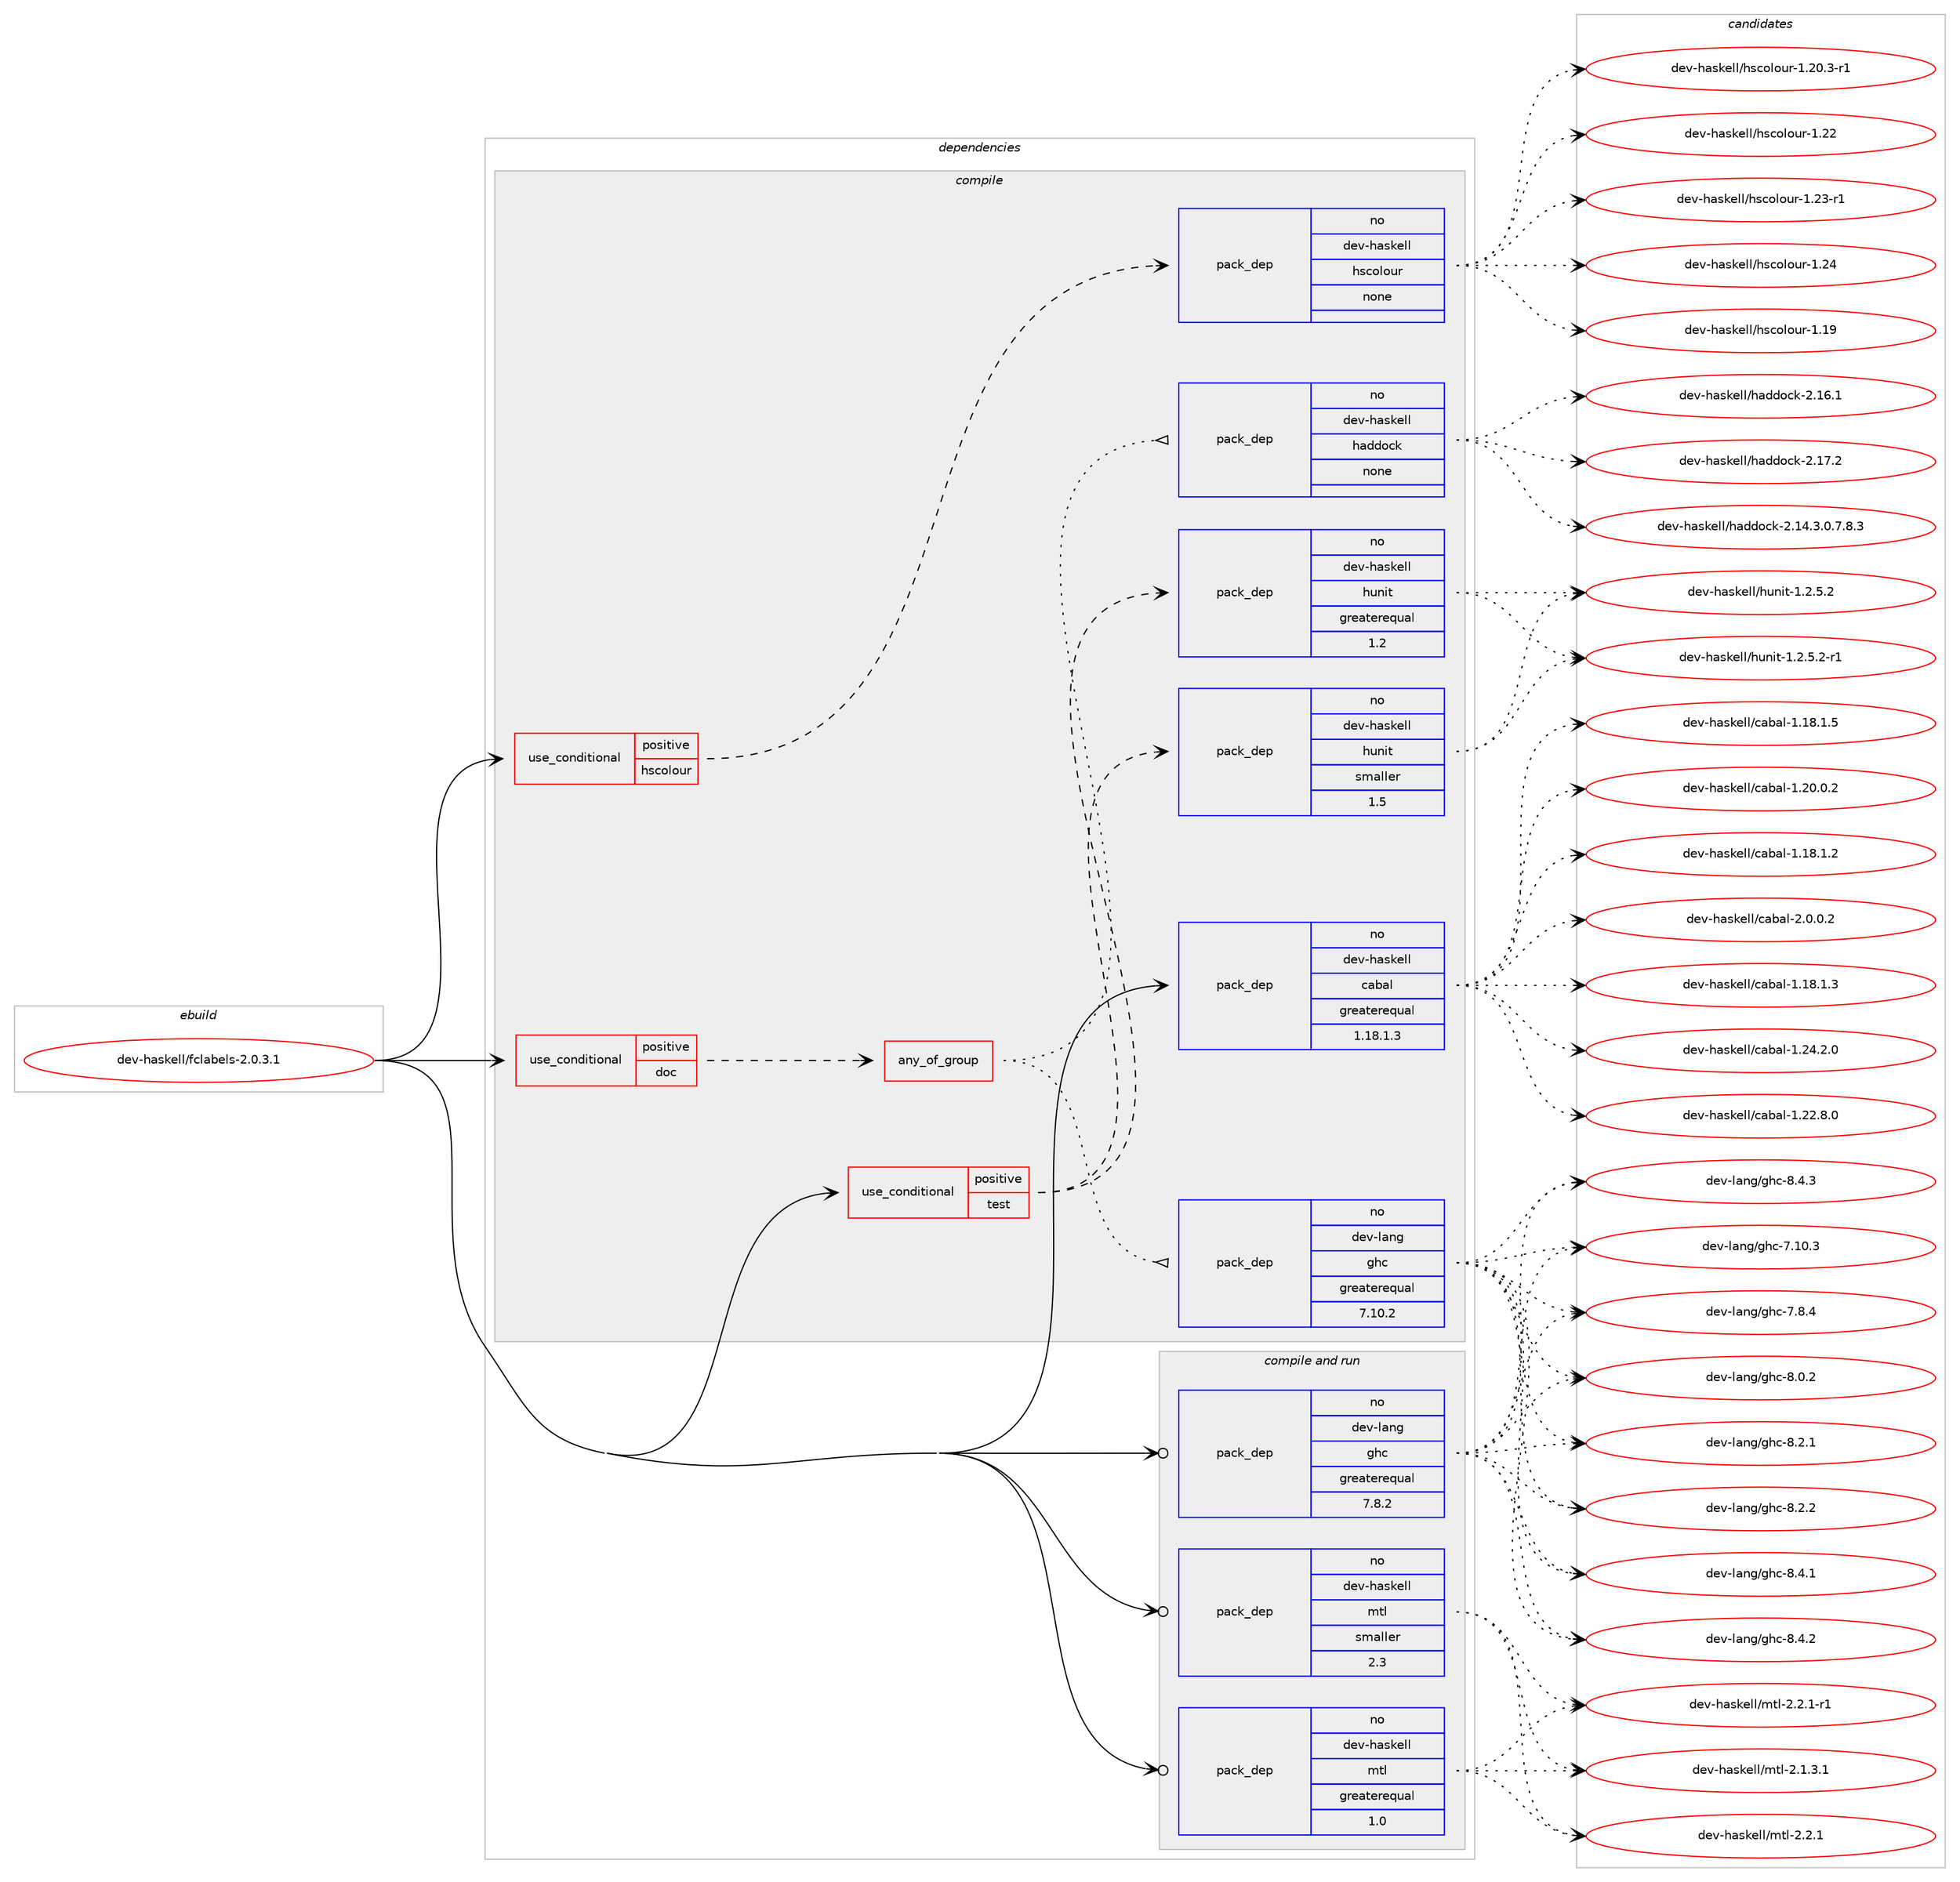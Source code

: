 digraph prolog {

# *************
# Graph options
# *************

newrank=true;
concentrate=true;
compound=true;
graph [rankdir=LR,fontname=Helvetica,fontsize=10,ranksep=1.5];#, ranksep=2.5, nodesep=0.2];
edge  [arrowhead=vee];
node  [fontname=Helvetica,fontsize=10];

# **********
# The ebuild
# **********

subgraph cluster_leftcol {
color=gray;
rank=same;
label=<<i>ebuild</i>>;
id [label="dev-haskell/fclabels-2.0.3.1", color=red, width=4, href="../dev-haskell/fclabels-2.0.3.1.svg"];
}

# ****************
# The dependencies
# ****************

subgraph cluster_midcol {
color=gray;
label=<<i>dependencies</i>>;
subgraph cluster_compile {
fillcolor="#eeeeee";
style=filled;
label=<<i>compile</i>>;
subgraph cond359540 {
dependency1332223 [label=<<TABLE BORDER="0" CELLBORDER="1" CELLSPACING="0" CELLPADDING="4"><TR><TD ROWSPAN="3" CELLPADDING="10">use_conditional</TD></TR><TR><TD>positive</TD></TR><TR><TD>doc</TD></TR></TABLE>>, shape=none, color=red];
subgraph any20875 {
dependency1332224 [label=<<TABLE BORDER="0" CELLBORDER="1" CELLSPACING="0" CELLPADDING="4"><TR><TD CELLPADDING="10">any_of_group</TD></TR></TABLE>>, shape=none, color=red];subgraph pack951256 {
dependency1332225 [label=<<TABLE BORDER="0" CELLBORDER="1" CELLSPACING="0" CELLPADDING="4" WIDTH="220"><TR><TD ROWSPAN="6" CELLPADDING="30">pack_dep</TD></TR><TR><TD WIDTH="110">no</TD></TR><TR><TD>dev-haskell</TD></TR><TR><TD>haddock</TD></TR><TR><TD>none</TD></TR><TR><TD></TD></TR></TABLE>>, shape=none, color=blue];
}
dependency1332224:e -> dependency1332225:w [weight=20,style="dotted",arrowhead="oinv"];
subgraph pack951257 {
dependency1332226 [label=<<TABLE BORDER="0" CELLBORDER="1" CELLSPACING="0" CELLPADDING="4" WIDTH="220"><TR><TD ROWSPAN="6" CELLPADDING="30">pack_dep</TD></TR><TR><TD WIDTH="110">no</TD></TR><TR><TD>dev-lang</TD></TR><TR><TD>ghc</TD></TR><TR><TD>greaterequal</TD></TR><TR><TD>7.10.2</TD></TR></TABLE>>, shape=none, color=blue];
}
dependency1332224:e -> dependency1332226:w [weight=20,style="dotted",arrowhead="oinv"];
}
dependency1332223:e -> dependency1332224:w [weight=20,style="dashed",arrowhead="vee"];
}
id:e -> dependency1332223:w [weight=20,style="solid",arrowhead="vee"];
subgraph cond359541 {
dependency1332227 [label=<<TABLE BORDER="0" CELLBORDER="1" CELLSPACING="0" CELLPADDING="4"><TR><TD ROWSPAN="3" CELLPADDING="10">use_conditional</TD></TR><TR><TD>positive</TD></TR><TR><TD>hscolour</TD></TR></TABLE>>, shape=none, color=red];
subgraph pack951258 {
dependency1332228 [label=<<TABLE BORDER="0" CELLBORDER="1" CELLSPACING="0" CELLPADDING="4" WIDTH="220"><TR><TD ROWSPAN="6" CELLPADDING="30">pack_dep</TD></TR><TR><TD WIDTH="110">no</TD></TR><TR><TD>dev-haskell</TD></TR><TR><TD>hscolour</TD></TR><TR><TD>none</TD></TR><TR><TD></TD></TR></TABLE>>, shape=none, color=blue];
}
dependency1332227:e -> dependency1332228:w [weight=20,style="dashed",arrowhead="vee"];
}
id:e -> dependency1332227:w [weight=20,style="solid",arrowhead="vee"];
subgraph cond359542 {
dependency1332229 [label=<<TABLE BORDER="0" CELLBORDER="1" CELLSPACING="0" CELLPADDING="4"><TR><TD ROWSPAN="3" CELLPADDING="10">use_conditional</TD></TR><TR><TD>positive</TD></TR><TR><TD>test</TD></TR></TABLE>>, shape=none, color=red];
subgraph pack951259 {
dependency1332230 [label=<<TABLE BORDER="0" CELLBORDER="1" CELLSPACING="0" CELLPADDING="4" WIDTH="220"><TR><TD ROWSPAN="6" CELLPADDING="30">pack_dep</TD></TR><TR><TD WIDTH="110">no</TD></TR><TR><TD>dev-haskell</TD></TR><TR><TD>hunit</TD></TR><TR><TD>greaterequal</TD></TR><TR><TD>1.2</TD></TR></TABLE>>, shape=none, color=blue];
}
dependency1332229:e -> dependency1332230:w [weight=20,style="dashed",arrowhead="vee"];
subgraph pack951260 {
dependency1332231 [label=<<TABLE BORDER="0" CELLBORDER="1" CELLSPACING="0" CELLPADDING="4" WIDTH="220"><TR><TD ROWSPAN="6" CELLPADDING="30">pack_dep</TD></TR><TR><TD WIDTH="110">no</TD></TR><TR><TD>dev-haskell</TD></TR><TR><TD>hunit</TD></TR><TR><TD>smaller</TD></TR><TR><TD>1.5</TD></TR></TABLE>>, shape=none, color=blue];
}
dependency1332229:e -> dependency1332231:w [weight=20,style="dashed",arrowhead="vee"];
}
id:e -> dependency1332229:w [weight=20,style="solid",arrowhead="vee"];
subgraph pack951261 {
dependency1332232 [label=<<TABLE BORDER="0" CELLBORDER="1" CELLSPACING="0" CELLPADDING="4" WIDTH="220"><TR><TD ROWSPAN="6" CELLPADDING="30">pack_dep</TD></TR><TR><TD WIDTH="110">no</TD></TR><TR><TD>dev-haskell</TD></TR><TR><TD>cabal</TD></TR><TR><TD>greaterequal</TD></TR><TR><TD>1.18.1.3</TD></TR></TABLE>>, shape=none, color=blue];
}
id:e -> dependency1332232:w [weight=20,style="solid",arrowhead="vee"];
}
subgraph cluster_compileandrun {
fillcolor="#eeeeee";
style=filled;
label=<<i>compile and run</i>>;
subgraph pack951262 {
dependency1332233 [label=<<TABLE BORDER="0" CELLBORDER="1" CELLSPACING="0" CELLPADDING="4" WIDTH="220"><TR><TD ROWSPAN="6" CELLPADDING="30">pack_dep</TD></TR><TR><TD WIDTH="110">no</TD></TR><TR><TD>dev-haskell</TD></TR><TR><TD>mtl</TD></TR><TR><TD>greaterequal</TD></TR><TR><TD>1.0</TD></TR></TABLE>>, shape=none, color=blue];
}
id:e -> dependency1332233:w [weight=20,style="solid",arrowhead="odotvee"];
subgraph pack951263 {
dependency1332234 [label=<<TABLE BORDER="0" CELLBORDER="1" CELLSPACING="0" CELLPADDING="4" WIDTH="220"><TR><TD ROWSPAN="6" CELLPADDING="30">pack_dep</TD></TR><TR><TD WIDTH="110">no</TD></TR><TR><TD>dev-haskell</TD></TR><TR><TD>mtl</TD></TR><TR><TD>smaller</TD></TR><TR><TD>2.3</TD></TR></TABLE>>, shape=none, color=blue];
}
id:e -> dependency1332234:w [weight=20,style="solid",arrowhead="odotvee"];
subgraph pack951264 {
dependency1332235 [label=<<TABLE BORDER="0" CELLBORDER="1" CELLSPACING="0" CELLPADDING="4" WIDTH="220"><TR><TD ROWSPAN="6" CELLPADDING="30">pack_dep</TD></TR><TR><TD WIDTH="110">no</TD></TR><TR><TD>dev-lang</TD></TR><TR><TD>ghc</TD></TR><TR><TD>greaterequal</TD></TR><TR><TD>7.8.2</TD></TR></TABLE>>, shape=none, color=blue];
}
id:e -> dependency1332235:w [weight=20,style="solid",arrowhead="odotvee"];
}
subgraph cluster_run {
fillcolor="#eeeeee";
style=filled;
label=<<i>run</i>>;
}
}

# **************
# The candidates
# **************

subgraph cluster_choices {
rank=same;
color=gray;
label=<<i>candidates</i>>;

subgraph choice951256 {
color=black;
nodesep=1;
choice1001011184510497115107101108108471049710010011199107455046495246514648465546564651 [label="dev-haskell/haddock-2.14.3.0.7.8.3", color=red, width=4,href="../dev-haskell/haddock-2.14.3.0.7.8.3.svg"];
choice100101118451049711510710110810847104971001001119910745504649544649 [label="dev-haskell/haddock-2.16.1", color=red, width=4,href="../dev-haskell/haddock-2.16.1.svg"];
choice100101118451049711510710110810847104971001001119910745504649554650 [label="dev-haskell/haddock-2.17.2", color=red, width=4,href="../dev-haskell/haddock-2.17.2.svg"];
dependency1332225:e -> choice1001011184510497115107101108108471049710010011199107455046495246514648465546564651:w [style=dotted,weight="100"];
dependency1332225:e -> choice100101118451049711510710110810847104971001001119910745504649544649:w [style=dotted,weight="100"];
dependency1332225:e -> choice100101118451049711510710110810847104971001001119910745504649554650:w [style=dotted,weight="100"];
}
subgraph choice951257 {
color=black;
nodesep=1;
choice1001011184510897110103471031049945554649484651 [label="dev-lang/ghc-7.10.3", color=red, width=4,href="../dev-lang/ghc-7.10.3.svg"];
choice10010111845108971101034710310499455546564652 [label="dev-lang/ghc-7.8.4", color=red, width=4,href="../dev-lang/ghc-7.8.4.svg"];
choice10010111845108971101034710310499455646484650 [label="dev-lang/ghc-8.0.2", color=red, width=4,href="../dev-lang/ghc-8.0.2.svg"];
choice10010111845108971101034710310499455646504649 [label="dev-lang/ghc-8.2.1", color=red, width=4,href="../dev-lang/ghc-8.2.1.svg"];
choice10010111845108971101034710310499455646504650 [label="dev-lang/ghc-8.2.2", color=red, width=4,href="../dev-lang/ghc-8.2.2.svg"];
choice10010111845108971101034710310499455646524649 [label="dev-lang/ghc-8.4.1", color=red, width=4,href="../dev-lang/ghc-8.4.1.svg"];
choice10010111845108971101034710310499455646524650 [label="dev-lang/ghc-8.4.2", color=red, width=4,href="../dev-lang/ghc-8.4.2.svg"];
choice10010111845108971101034710310499455646524651 [label="dev-lang/ghc-8.4.3", color=red, width=4,href="../dev-lang/ghc-8.4.3.svg"];
dependency1332226:e -> choice1001011184510897110103471031049945554649484651:w [style=dotted,weight="100"];
dependency1332226:e -> choice10010111845108971101034710310499455546564652:w [style=dotted,weight="100"];
dependency1332226:e -> choice10010111845108971101034710310499455646484650:w [style=dotted,weight="100"];
dependency1332226:e -> choice10010111845108971101034710310499455646504649:w [style=dotted,weight="100"];
dependency1332226:e -> choice10010111845108971101034710310499455646504650:w [style=dotted,weight="100"];
dependency1332226:e -> choice10010111845108971101034710310499455646524649:w [style=dotted,weight="100"];
dependency1332226:e -> choice10010111845108971101034710310499455646524650:w [style=dotted,weight="100"];
dependency1332226:e -> choice10010111845108971101034710310499455646524651:w [style=dotted,weight="100"];
}
subgraph choice951258 {
color=black;
nodesep=1;
choice100101118451049711510710110810847104115991111081111171144549464957 [label="dev-haskell/hscolour-1.19", color=red, width=4,href="../dev-haskell/hscolour-1.19.svg"];
choice10010111845104971151071011081084710411599111108111117114454946504846514511449 [label="dev-haskell/hscolour-1.20.3-r1", color=red, width=4,href="../dev-haskell/hscolour-1.20.3-r1.svg"];
choice100101118451049711510710110810847104115991111081111171144549465050 [label="dev-haskell/hscolour-1.22", color=red, width=4,href="../dev-haskell/hscolour-1.22.svg"];
choice1001011184510497115107101108108471041159911110811111711445494650514511449 [label="dev-haskell/hscolour-1.23-r1", color=red, width=4,href="../dev-haskell/hscolour-1.23-r1.svg"];
choice100101118451049711510710110810847104115991111081111171144549465052 [label="dev-haskell/hscolour-1.24", color=red, width=4,href="../dev-haskell/hscolour-1.24.svg"];
dependency1332228:e -> choice100101118451049711510710110810847104115991111081111171144549464957:w [style=dotted,weight="100"];
dependency1332228:e -> choice10010111845104971151071011081084710411599111108111117114454946504846514511449:w [style=dotted,weight="100"];
dependency1332228:e -> choice100101118451049711510710110810847104115991111081111171144549465050:w [style=dotted,weight="100"];
dependency1332228:e -> choice1001011184510497115107101108108471041159911110811111711445494650514511449:w [style=dotted,weight="100"];
dependency1332228:e -> choice100101118451049711510710110810847104115991111081111171144549465052:w [style=dotted,weight="100"];
}
subgraph choice951259 {
color=black;
nodesep=1;
choice1001011184510497115107101108108471041171101051164549465046534650 [label="dev-haskell/hunit-1.2.5.2", color=red, width=4,href="../dev-haskell/hunit-1.2.5.2.svg"];
choice10010111845104971151071011081084710411711010511645494650465346504511449 [label="dev-haskell/hunit-1.2.5.2-r1", color=red, width=4,href="../dev-haskell/hunit-1.2.5.2-r1.svg"];
dependency1332230:e -> choice1001011184510497115107101108108471041171101051164549465046534650:w [style=dotted,weight="100"];
dependency1332230:e -> choice10010111845104971151071011081084710411711010511645494650465346504511449:w [style=dotted,weight="100"];
}
subgraph choice951260 {
color=black;
nodesep=1;
choice1001011184510497115107101108108471041171101051164549465046534650 [label="dev-haskell/hunit-1.2.5.2", color=red, width=4,href="../dev-haskell/hunit-1.2.5.2.svg"];
choice10010111845104971151071011081084710411711010511645494650465346504511449 [label="dev-haskell/hunit-1.2.5.2-r1", color=red, width=4,href="../dev-haskell/hunit-1.2.5.2-r1.svg"];
dependency1332231:e -> choice1001011184510497115107101108108471041171101051164549465046534650:w [style=dotted,weight="100"];
dependency1332231:e -> choice10010111845104971151071011081084710411711010511645494650465346504511449:w [style=dotted,weight="100"];
}
subgraph choice951261 {
color=black;
nodesep=1;
choice10010111845104971151071011081084799979897108454946495646494650 [label="dev-haskell/cabal-1.18.1.2", color=red, width=4,href="../dev-haskell/cabal-1.18.1.2.svg"];
choice10010111845104971151071011081084799979897108454946495646494651 [label="dev-haskell/cabal-1.18.1.3", color=red, width=4,href="../dev-haskell/cabal-1.18.1.3.svg"];
choice10010111845104971151071011081084799979897108454946495646494653 [label="dev-haskell/cabal-1.18.1.5", color=red, width=4,href="../dev-haskell/cabal-1.18.1.5.svg"];
choice10010111845104971151071011081084799979897108454946504846484650 [label="dev-haskell/cabal-1.20.0.2", color=red, width=4,href="../dev-haskell/cabal-1.20.0.2.svg"];
choice10010111845104971151071011081084799979897108454946505046564648 [label="dev-haskell/cabal-1.22.8.0", color=red, width=4,href="../dev-haskell/cabal-1.22.8.0.svg"];
choice10010111845104971151071011081084799979897108454946505246504648 [label="dev-haskell/cabal-1.24.2.0", color=red, width=4,href="../dev-haskell/cabal-1.24.2.0.svg"];
choice100101118451049711510710110810847999798971084550464846484650 [label="dev-haskell/cabal-2.0.0.2", color=red, width=4,href="../dev-haskell/cabal-2.0.0.2.svg"];
dependency1332232:e -> choice10010111845104971151071011081084799979897108454946495646494650:w [style=dotted,weight="100"];
dependency1332232:e -> choice10010111845104971151071011081084799979897108454946495646494651:w [style=dotted,weight="100"];
dependency1332232:e -> choice10010111845104971151071011081084799979897108454946495646494653:w [style=dotted,weight="100"];
dependency1332232:e -> choice10010111845104971151071011081084799979897108454946504846484650:w [style=dotted,weight="100"];
dependency1332232:e -> choice10010111845104971151071011081084799979897108454946505046564648:w [style=dotted,weight="100"];
dependency1332232:e -> choice10010111845104971151071011081084799979897108454946505246504648:w [style=dotted,weight="100"];
dependency1332232:e -> choice100101118451049711510710110810847999798971084550464846484650:w [style=dotted,weight="100"];
}
subgraph choice951262 {
color=black;
nodesep=1;
choice1001011184510497115107101108108471091161084550464946514649 [label="dev-haskell/mtl-2.1.3.1", color=red, width=4,href="../dev-haskell/mtl-2.1.3.1.svg"];
choice100101118451049711510710110810847109116108455046504649 [label="dev-haskell/mtl-2.2.1", color=red, width=4,href="../dev-haskell/mtl-2.2.1.svg"];
choice1001011184510497115107101108108471091161084550465046494511449 [label="dev-haskell/mtl-2.2.1-r1", color=red, width=4,href="../dev-haskell/mtl-2.2.1-r1.svg"];
dependency1332233:e -> choice1001011184510497115107101108108471091161084550464946514649:w [style=dotted,weight="100"];
dependency1332233:e -> choice100101118451049711510710110810847109116108455046504649:w [style=dotted,weight="100"];
dependency1332233:e -> choice1001011184510497115107101108108471091161084550465046494511449:w [style=dotted,weight="100"];
}
subgraph choice951263 {
color=black;
nodesep=1;
choice1001011184510497115107101108108471091161084550464946514649 [label="dev-haskell/mtl-2.1.3.1", color=red, width=4,href="../dev-haskell/mtl-2.1.3.1.svg"];
choice100101118451049711510710110810847109116108455046504649 [label="dev-haskell/mtl-2.2.1", color=red, width=4,href="../dev-haskell/mtl-2.2.1.svg"];
choice1001011184510497115107101108108471091161084550465046494511449 [label="dev-haskell/mtl-2.2.1-r1", color=red, width=4,href="../dev-haskell/mtl-2.2.1-r1.svg"];
dependency1332234:e -> choice1001011184510497115107101108108471091161084550464946514649:w [style=dotted,weight="100"];
dependency1332234:e -> choice100101118451049711510710110810847109116108455046504649:w [style=dotted,weight="100"];
dependency1332234:e -> choice1001011184510497115107101108108471091161084550465046494511449:w [style=dotted,weight="100"];
}
subgraph choice951264 {
color=black;
nodesep=1;
choice1001011184510897110103471031049945554649484651 [label="dev-lang/ghc-7.10.3", color=red, width=4,href="../dev-lang/ghc-7.10.3.svg"];
choice10010111845108971101034710310499455546564652 [label="dev-lang/ghc-7.8.4", color=red, width=4,href="../dev-lang/ghc-7.8.4.svg"];
choice10010111845108971101034710310499455646484650 [label="dev-lang/ghc-8.0.2", color=red, width=4,href="../dev-lang/ghc-8.0.2.svg"];
choice10010111845108971101034710310499455646504649 [label="dev-lang/ghc-8.2.1", color=red, width=4,href="../dev-lang/ghc-8.2.1.svg"];
choice10010111845108971101034710310499455646504650 [label="dev-lang/ghc-8.2.2", color=red, width=4,href="../dev-lang/ghc-8.2.2.svg"];
choice10010111845108971101034710310499455646524649 [label="dev-lang/ghc-8.4.1", color=red, width=4,href="../dev-lang/ghc-8.4.1.svg"];
choice10010111845108971101034710310499455646524650 [label="dev-lang/ghc-8.4.2", color=red, width=4,href="../dev-lang/ghc-8.4.2.svg"];
choice10010111845108971101034710310499455646524651 [label="dev-lang/ghc-8.4.3", color=red, width=4,href="../dev-lang/ghc-8.4.3.svg"];
dependency1332235:e -> choice1001011184510897110103471031049945554649484651:w [style=dotted,weight="100"];
dependency1332235:e -> choice10010111845108971101034710310499455546564652:w [style=dotted,weight="100"];
dependency1332235:e -> choice10010111845108971101034710310499455646484650:w [style=dotted,weight="100"];
dependency1332235:e -> choice10010111845108971101034710310499455646504649:w [style=dotted,weight="100"];
dependency1332235:e -> choice10010111845108971101034710310499455646504650:w [style=dotted,weight="100"];
dependency1332235:e -> choice10010111845108971101034710310499455646524649:w [style=dotted,weight="100"];
dependency1332235:e -> choice10010111845108971101034710310499455646524650:w [style=dotted,weight="100"];
dependency1332235:e -> choice10010111845108971101034710310499455646524651:w [style=dotted,weight="100"];
}
}

}

